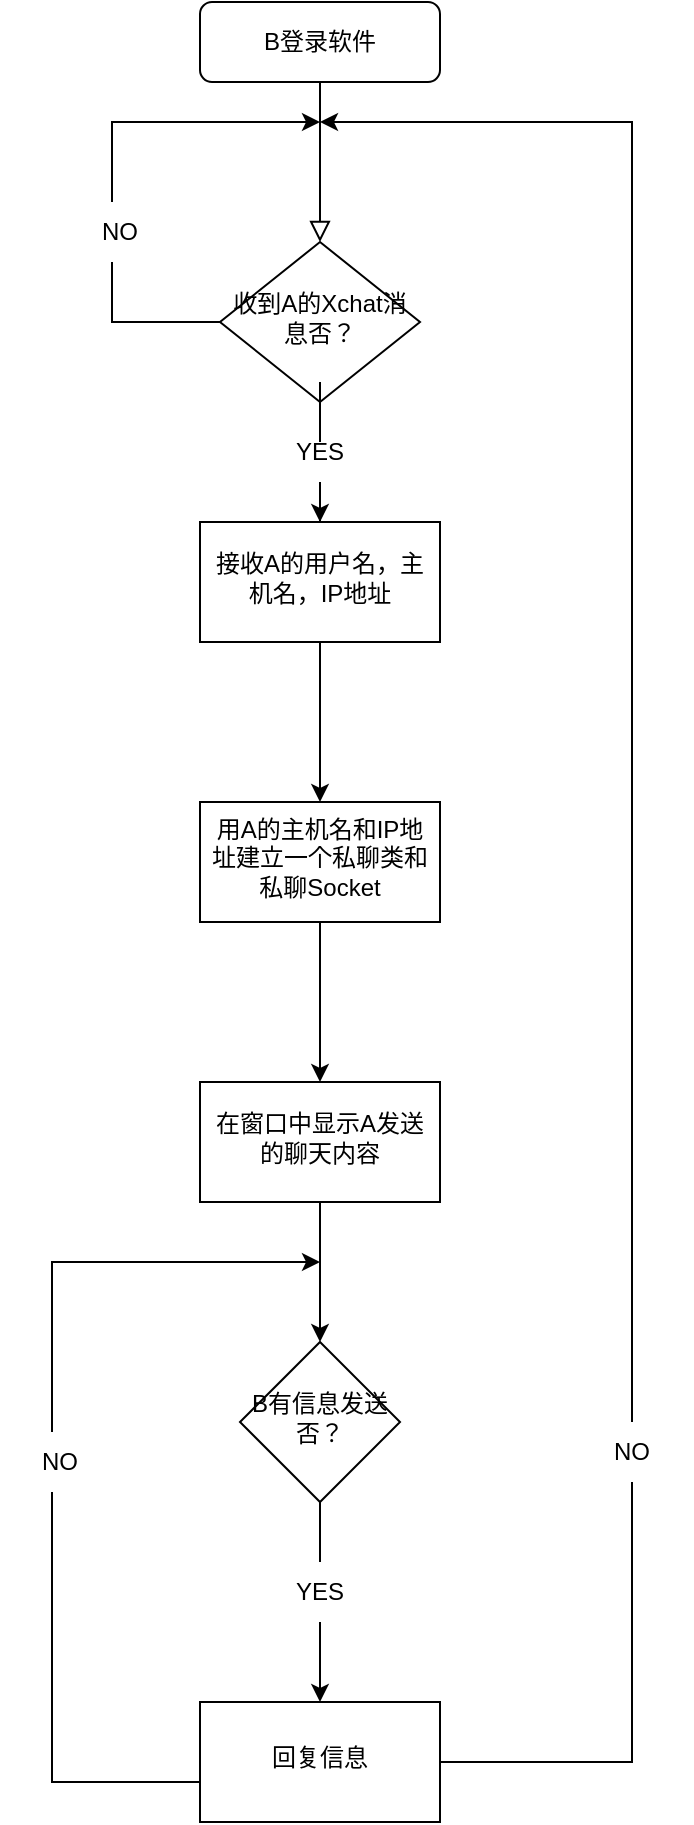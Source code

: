 <mxfile version="20.3.0" type="device"><diagram id="C5RBs43oDa-KdzZeNtuy" name="Page-1"><mxGraphModel dx="996" dy="719" grid="1" gridSize="10" guides="1" tooltips="1" connect="1" arrows="1" fold="1" page="1" pageScale="1" pageWidth="827" pageHeight="1169" math="0" shadow="0"><root><mxCell id="WIyWlLk6GJQsqaUBKTNV-0"/><mxCell id="WIyWlLk6GJQsqaUBKTNV-1" parent="WIyWlLk6GJQsqaUBKTNV-0"/><mxCell id="WIyWlLk6GJQsqaUBKTNV-2" value="" style="rounded=0;html=1;jettySize=auto;orthogonalLoop=1;fontSize=11;endArrow=block;endFill=0;endSize=8;strokeWidth=1;shadow=0;labelBackgroundColor=none;edgeStyle=orthogonalEdgeStyle;" parent="WIyWlLk6GJQsqaUBKTNV-1" source="WIyWlLk6GJQsqaUBKTNV-3" target="WIyWlLk6GJQsqaUBKTNV-6" edge="1"><mxGeometry relative="1" as="geometry"/></mxCell><mxCell id="WIyWlLk6GJQsqaUBKTNV-3" value="B登录软件" style="rounded=1;whiteSpace=wrap;html=1;fontSize=12;glass=0;strokeWidth=1;shadow=0;" parent="WIyWlLk6GJQsqaUBKTNV-1" vertex="1"><mxGeometry x="354" y="70" width="120" height="40" as="geometry"/></mxCell><mxCell id="o0vUeTH2Sb9bQE1g55ee-1" value="" style="edgeStyle=orthogonalEdgeStyle;rounded=0;orthogonalLoop=1;jettySize=auto;html=1;startArrow=none;" parent="WIyWlLk6GJQsqaUBKTNV-1" source="ze6dEiIf44RdVihaOauV-0" target="o0vUeTH2Sb9bQE1g55ee-0" edge="1"><mxGeometry relative="1" as="geometry"/></mxCell><mxCell id="o0vUeTH2Sb9bQE1g55ee-13" style="edgeStyle=orthogonalEdgeStyle;rounded=0;orthogonalLoop=1;jettySize=auto;html=1;startArrow=none;" parent="WIyWlLk6GJQsqaUBKTNV-1" source="o0vUeTH2Sb9bQE1g55ee-14" edge="1"><mxGeometry relative="1" as="geometry"><mxPoint x="414" y="130" as="targetPoint"/><Array as="points"><mxPoint x="310" y="130"/></Array></mxGeometry></mxCell><mxCell id="WIyWlLk6GJQsqaUBKTNV-6" value="收到A的Xchat消息否？" style="rhombus;whiteSpace=wrap;html=1;shadow=0;fontFamily=Helvetica;fontSize=12;align=center;strokeWidth=1;spacing=6;spacingTop=-4;" parent="WIyWlLk6GJQsqaUBKTNV-1" vertex="1"><mxGeometry x="364" y="190" width="100" height="80" as="geometry"/></mxCell><mxCell id="o0vUeTH2Sb9bQE1g55ee-3" value="" style="edgeStyle=orthogonalEdgeStyle;rounded=0;orthogonalLoop=1;jettySize=auto;html=1;" parent="WIyWlLk6GJQsqaUBKTNV-1" source="o0vUeTH2Sb9bQE1g55ee-0" target="o0vUeTH2Sb9bQE1g55ee-2" edge="1"><mxGeometry relative="1" as="geometry"/></mxCell><mxCell id="o0vUeTH2Sb9bQE1g55ee-0" value="接收A的用户名，主机名，IP地址" style="whiteSpace=wrap;html=1;shadow=0;strokeWidth=1;spacing=6;spacingTop=-4;" parent="WIyWlLk6GJQsqaUBKTNV-1" vertex="1"><mxGeometry x="354" y="330" width="120" height="60" as="geometry"/></mxCell><mxCell id="o0vUeTH2Sb9bQE1g55ee-5" value="" style="edgeStyle=orthogonalEdgeStyle;rounded=0;orthogonalLoop=1;jettySize=auto;html=1;" parent="WIyWlLk6GJQsqaUBKTNV-1" source="o0vUeTH2Sb9bQE1g55ee-2" target="o0vUeTH2Sb9bQE1g55ee-4" edge="1"><mxGeometry relative="1" as="geometry"/></mxCell><mxCell id="o0vUeTH2Sb9bQE1g55ee-2" value="用A的主机名和IP地址建立一个私聊类和私聊Socket" style="whiteSpace=wrap;html=1;shadow=0;strokeWidth=1;spacing=6;spacingTop=-4;" parent="WIyWlLk6GJQsqaUBKTNV-1" vertex="1"><mxGeometry x="354" y="470" width="120" height="60" as="geometry"/></mxCell><mxCell id="o0vUeTH2Sb9bQE1g55ee-7" value="" style="edgeStyle=orthogonalEdgeStyle;rounded=0;orthogonalLoop=1;jettySize=auto;html=1;" parent="WIyWlLk6GJQsqaUBKTNV-1" source="o0vUeTH2Sb9bQE1g55ee-4" target="o0vUeTH2Sb9bQE1g55ee-6" edge="1"><mxGeometry relative="1" as="geometry"/></mxCell><mxCell id="o0vUeTH2Sb9bQE1g55ee-4" value="在窗口中显示A发送的聊天内容" style="whiteSpace=wrap;html=1;shadow=0;strokeWidth=1;spacing=6;spacingTop=-4;" parent="WIyWlLk6GJQsqaUBKTNV-1" vertex="1"><mxGeometry x="354" y="610" width="120" height="60" as="geometry"/></mxCell><mxCell id="o0vUeTH2Sb9bQE1g55ee-9" value="" style="edgeStyle=orthogonalEdgeStyle;rounded=0;orthogonalLoop=1;jettySize=auto;html=1;startArrow=none;" parent="WIyWlLk6GJQsqaUBKTNV-1" source="o0vUeTH2Sb9bQE1g55ee-17" target="o0vUeTH2Sb9bQE1g55ee-8" edge="1"><mxGeometry relative="1" as="geometry"/></mxCell><mxCell id="o0vUeTH2Sb9bQE1g55ee-6" value="B有信息发送否？" style="rhombus;whiteSpace=wrap;html=1;shadow=0;strokeWidth=1;spacing=6;spacingTop=-4;" parent="WIyWlLk6GJQsqaUBKTNV-1" vertex="1"><mxGeometry x="374" y="740" width="80" height="80" as="geometry"/></mxCell><mxCell id="o0vUeTH2Sb9bQE1g55ee-10" style="edgeStyle=orthogonalEdgeStyle;rounded=0;orthogonalLoop=1;jettySize=auto;html=1;startArrow=none;" parent="WIyWlLk6GJQsqaUBKTNV-1" source="o0vUeTH2Sb9bQE1g55ee-11" edge="1"><mxGeometry relative="1" as="geometry"><mxPoint x="414" y="130" as="targetPoint"/><Array as="points"><mxPoint x="570" y="130"/></Array></mxGeometry></mxCell><mxCell id="o0vUeTH2Sb9bQE1g55ee-16" style="edgeStyle=orthogonalEdgeStyle;rounded=0;orthogonalLoop=1;jettySize=auto;html=1;startArrow=none;" parent="WIyWlLk6GJQsqaUBKTNV-1" source="o0vUeTH2Sb9bQE1g55ee-19" edge="1"><mxGeometry relative="1" as="geometry"><mxPoint x="414" y="700" as="targetPoint"/><Array as="points"><mxPoint x="280" y="700"/></Array></mxGeometry></mxCell><mxCell id="o0vUeTH2Sb9bQE1g55ee-8" value="回复信息" style="whiteSpace=wrap;html=1;shadow=0;strokeWidth=1;spacing=6;spacingTop=-4;" parent="WIyWlLk6GJQsqaUBKTNV-1" vertex="1"><mxGeometry x="354" y="920" width="120" height="60" as="geometry"/></mxCell><mxCell id="o0vUeTH2Sb9bQE1g55ee-11" value="NO" style="text;html=1;strokeColor=none;fillColor=none;align=center;verticalAlign=middle;whiteSpace=wrap;rounded=0;" parent="WIyWlLk6GJQsqaUBKTNV-1" vertex="1"><mxGeometry x="540" y="780" width="60" height="30" as="geometry"/></mxCell><mxCell id="o0vUeTH2Sb9bQE1g55ee-12" value="" style="edgeStyle=orthogonalEdgeStyle;rounded=0;orthogonalLoop=1;jettySize=auto;html=1;endArrow=none;" parent="WIyWlLk6GJQsqaUBKTNV-1" source="o0vUeTH2Sb9bQE1g55ee-8" target="o0vUeTH2Sb9bQE1g55ee-11" edge="1"><mxGeometry relative="1" as="geometry"><mxPoint x="414" y="130" as="targetPoint"/><mxPoint x="474" y="890.0" as="sourcePoint"/><Array as="points"><mxPoint x="570" y="950"/></Array></mxGeometry></mxCell><mxCell id="o0vUeTH2Sb9bQE1g55ee-14" value="NO" style="text;html=1;strokeColor=none;fillColor=none;align=center;verticalAlign=middle;whiteSpace=wrap;rounded=0;" parent="WIyWlLk6GJQsqaUBKTNV-1" vertex="1"><mxGeometry x="284" y="170" width="60" height="30" as="geometry"/></mxCell><mxCell id="o0vUeTH2Sb9bQE1g55ee-15" value="" style="edgeStyle=orthogonalEdgeStyle;rounded=0;orthogonalLoop=1;jettySize=auto;html=1;endArrow=none;" parent="WIyWlLk6GJQsqaUBKTNV-1" source="WIyWlLk6GJQsqaUBKTNV-6" target="o0vUeTH2Sb9bQE1g55ee-14" edge="1"><mxGeometry relative="1" as="geometry"><mxPoint x="414" y="130" as="targetPoint"/><mxPoint x="364" y="230" as="sourcePoint"/><Array as="points"><mxPoint x="310" y="230"/></Array></mxGeometry></mxCell><mxCell id="o0vUeTH2Sb9bQE1g55ee-17" value="YES" style="text;html=1;strokeColor=none;fillColor=none;align=center;verticalAlign=middle;whiteSpace=wrap;rounded=0;" parent="WIyWlLk6GJQsqaUBKTNV-1" vertex="1"><mxGeometry x="384" y="850" width="60" height="30" as="geometry"/></mxCell><mxCell id="o0vUeTH2Sb9bQE1g55ee-18" value="" style="edgeStyle=orthogonalEdgeStyle;rounded=0;orthogonalLoop=1;jettySize=auto;html=1;endArrow=none;" parent="WIyWlLk6GJQsqaUBKTNV-1" source="o0vUeTH2Sb9bQE1g55ee-6" target="o0vUeTH2Sb9bQE1g55ee-17" edge="1"><mxGeometry relative="1" as="geometry"><mxPoint x="414" y="820" as="sourcePoint"/><mxPoint x="414" y="920" as="targetPoint"/></mxGeometry></mxCell><mxCell id="o0vUeTH2Sb9bQE1g55ee-19" value="NO" style="text;html=1;strokeColor=none;fillColor=none;align=center;verticalAlign=middle;whiteSpace=wrap;rounded=0;" parent="WIyWlLk6GJQsqaUBKTNV-1" vertex="1"><mxGeometry x="254" y="785" width="60" height="30" as="geometry"/></mxCell><mxCell id="o0vUeTH2Sb9bQE1g55ee-20" value="" style="edgeStyle=orthogonalEdgeStyle;rounded=0;orthogonalLoop=1;jettySize=auto;html=1;endArrow=none;" parent="WIyWlLk6GJQsqaUBKTNV-1" source="o0vUeTH2Sb9bQE1g55ee-8" target="o0vUeTH2Sb9bQE1g55ee-19" edge="1"><mxGeometry relative="1" as="geometry"><mxPoint x="414" y="700" as="targetPoint"/><mxPoint x="354" y="960.0" as="sourcePoint"/><Array as="points"><mxPoint x="280" y="960"/></Array></mxGeometry></mxCell><mxCell id="ze6dEiIf44RdVihaOauV-0" value="YES" style="text;html=1;strokeColor=none;fillColor=none;align=center;verticalAlign=middle;whiteSpace=wrap;rounded=0;" vertex="1" parent="WIyWlLk6GJQsqaUBKTNV-1"><mxGeometry x="384" y="280" width="60" height="30" as="geometry"/></mxCell><mxCell id="ze6dEiIf44RdVihaOauV-1" value="" style="edgeStyle=orthogonalEdgeStyle;rounded=0;orthogonalLoop=1;jettySize=auto;html=1;endArrow=none;" edge="1" parent="WIyWlLk6GJQsqaUBKTNV-1" source="WIyWlLk6GJQsqaUBKTNV-6" target="ze6dEiIf44RdVihaOauV-0"><mxGeometry relative="1" as="geometry"><mxPoint x="414" y="270" as="sourcePoint"/><mxPoint x="414" y="330" as="targetPoint"/></mxGeometry></mxCell></root></mxGraphModel></diagram></mxfile>